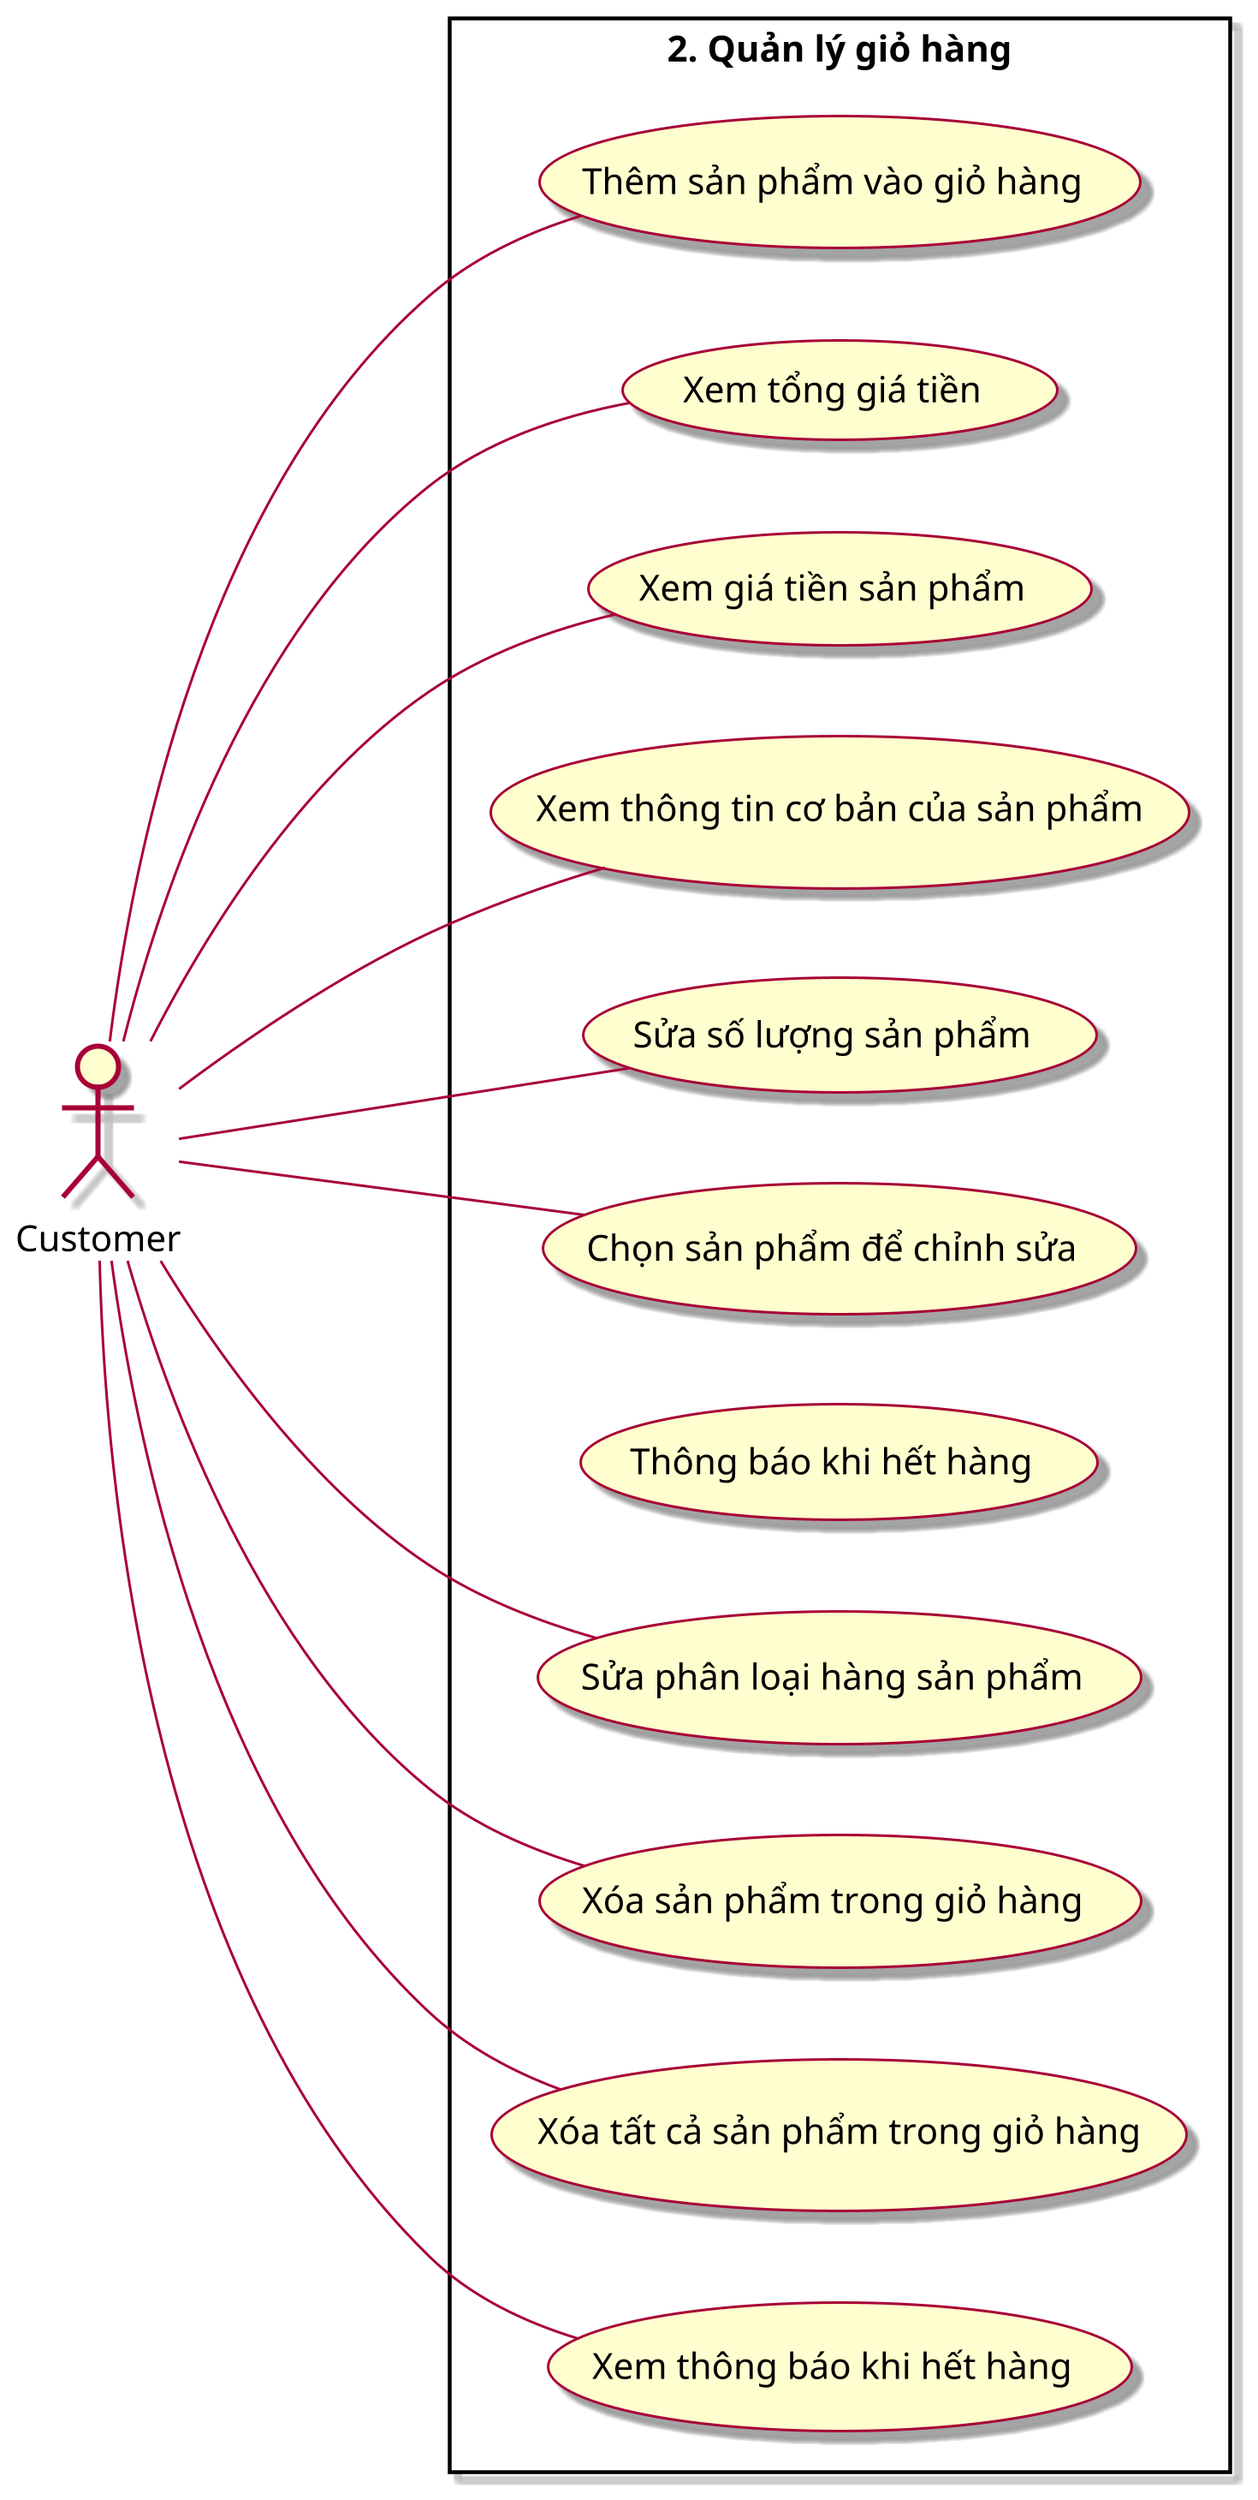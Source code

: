 @startuml ManageCart

left to right direction
scale 3
skin rose

actor Customer as customer

rectangle "2. Quản lý giỏ hàng" {
    usecase (Thêm sản phẩm vào giỏ hàng) as tspvgh
    usecase (Xem tổng giá tiền) as xtgt
    usecase (Xem giá tiền sản phẩm) as xgtsp
    usecase (Xem thông tin cơ bản của sản phẩm) as xttcbcsp
    usecase (Sửa số lượng sản phẩm) as sslsp
    usecase (Chọn sản phẩm để chỉnh sửa) as cspdcs
    usecase (Thông báo khi hết hàng) as tbkhh
    usecase (Sửa phân loại hàng sản phẩm) as splhsp
    usecase (Xóa sản phẩm trong giỏ hàng) as xsptrgh
    usecase (Xóa tất cả sản phẩm trong giỏ hàng) as xttcsptrgh
    usecase (Xem thông báo khi hết hàng) as xtbkhh
}

customer --- tspvgh
customer --- xtgt
customer --- xgtsp
customer --- xttcbcsp
customer --- sslsp
customer --- cspdcs
customer --- splhsp
customer --- xsptrgh
customer --- xttcsptrgh
customer --- xtbkhh

@enduml